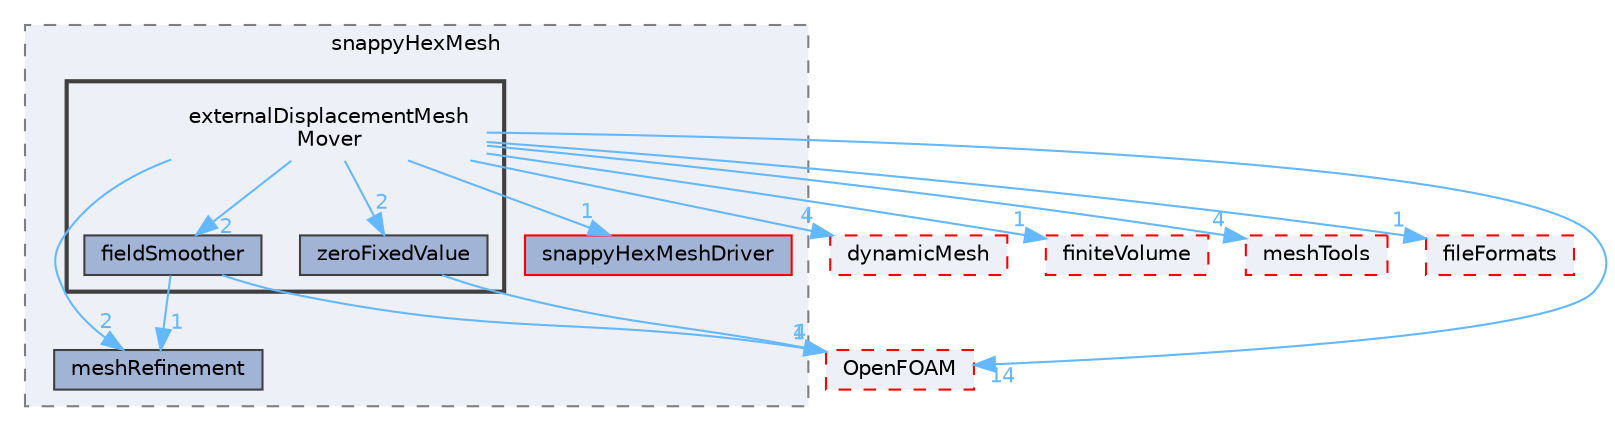 digraph "src/mesh/snappyHexMesh/externalDisplacementMeshMover"
{
 // LATEX_PDF_SIZE
  bgcolor="transparent";
  edge [fontname=Helvetica,fontsize=10,labelfontname=Helvetica,labelfontsize=10];
  node [fontname=Helvetica,fontsize=10,shape=box,height=0.2,width=0.4];
  compound=true
  subgraph clusterdir_b8488229094ef0b4d530549afea57c74 {
    graph [ bgcolor="#edf0f7", pencolor="grey50", label="snappyHexMesh", fontname=Helvetica,fontsize=10 style="filled,dashed", URL="dir_b8488229094ef0b4d530549afea57c74.html",tooltip=""]
  dir_8ccce68d8eb6c31356e7a13ae3680829 [label="meshRefinement", fillcolor="#a2b4d6", color="grey25", style="filled", URL="dir_8ccce68d8eb6c31356e7a13ae3680829.html",tooltip=""];
  dir_d9970e8864166451edb16d942f904562 [label="snappyHexMeshDriver", fillcolor="#a2b4d6", color="red", style="filled", URL="dir_d9970e8864166451edb16d942f904562.html",tooltip=""];
  subgraph clusterdir_f4c152d6f66387c0ffa38473b68db86b {
    graph [ bgcolor="#edf0f7", pencolor="grey25", label="", fontname=Helvetica,fontsize=10 style="filled,bold", URL="dir_f4c152d6f66387c0ffa38473b68db86b.html",tooltip=""]
    dir_f4c152d6f66387c0ffa38473b68db86b [shape=plaintext, label="externalDisplacementMesh\lMover"];
  dir_f93e88e09c7517c66b0ecc6dbc87a6f4 [label="fieldSmoother", fillcolor="#a2b4d6", color="grey25", style="filled", URL="dir_f93e88e09c7517c66b0ecc6dbc87a6f4.html",tooltip=""];
  dir_60af0f88b43715a1fa80fe697fbc9bf5 [label="zeroFixedValue", fillcolor="#a2b4d6", color="grey25", style="filled", URL="dir_60af0f88b43715a1fa80fe697fbc9bf5.html",tooltip=""];
  }
  }
  dir_63742796c427c97a292c80f7db71da36 [label="dynamicMesh", fillcolor="#edf0f7", color="red", style="filled,dashed", URL="dir_63742796c427c97a292c80f7db71da36.html",tooltip=""];
  dir_9bd15774b555cf7259a6fa18f99fe99b [label="finiteVolume", fillcolor="#edf0f7", color="red", style="filled,dashed", URL="dir_9bd15774b555cf7259a6fa18f99fe99b.html",tooltip=""];
  dir_ae30ad0bef50cf391b24c614251bb9fd [label="meshTools", fillcolor="#edf0f7", color="red", style="filled,dashed", URL="dir_ae30ad0bef50cf391b24c614251bb9fd.html",tooltip=""];
  dir_b05602f37bb521a7142c0a3e200b5f35 [label="fileFormats", fillcolor="#edf0f7", color="red", style="filled,dashed", URL="dir_b05602f37bb521a7142c0a3e200b5f35.html",tooltip=""];
  dir_c5473ff19b20e6ec4dfe5c310b3778a8 [label="OpenFOAM", fillcolor="#edf0f7", color="red", style="filled,dashed", URL="dir_c5473ff19b20e6ec4dfe5c310b3778a8.html",tooltip=""];
  dir_f4c152d6f66387c0ffa38473b68db86b->dir_60af0f88b43715a1fa80fe697fbc9bf5 [headlabel="2", labeldistance=1.5 headhref="dir_001220_004452.html" href="dir_001220_004452.html" color="steelblue1" fontcolor="steelblue1"];
  dir_f4c152d6f66387c0ffa38473b68db86b->dir_63742796c427c97a292c80f7db71da36 [headlabel="4", labeldistance=1.5 headhref="dir_001220_001086.html" href="dir_001220_001086.html" color="steelblue1" fontcolor="steelblue1"];
  dir_f4c152d6f66387c0ffa38473b68db86b->dir_8ccce68d8eb6c31356e7a13ae3680829 [headlabel="2", labeldistance=1.5 headhref="dir_001220_002375.html" href="dir_001220_002375.html" color="steelblue1" fontcolor="steelblue1"];
  dir_f4c152d6f66387c0ffa38473b68db86b->dir_9bd15774b555cf7259a6fa18f99fe99b [headlabel="1", labeldistance=1.5 headhref="dir_001220_001387.html" href="dir_001220_001387.html" color="steelblue1" fontcolor="steelblue1"];
  dir_f4c152d6f66387c0ffa38473b68db86b->dir_ae30ad0bef50cf391b24c614251bb9fd [headlabel="4", labeldistance=1.5 headhref="dir_001220_002382.html" href="dir_001220_002382.html" color="steelblue1" fontcolor="steelblue1"];
  dir_f4c152d6f66387c0ffa38473b68db86b->dir_b05602f37bb521a7142c0a3e200b5f35 [headlabel="1", labeldistance=1.5 headhref="dir_001220_001353.html" href="dir_001220_001353.html" color="steelblue1" fontcolor="steelblue1"];
  dir_f4c152d6f66387c0ffa38473b68db86b->dir_c5473ff19b20e6ec4dfe5c310b3778a8 [headlabel="14", labeldistance=1.5 headhref="dir_001220_002695.html" href="dir_001220_002695.html" color="steelblue1" fontcolor="steelblue1"];
  dir_f4c152d6f66387c0ffa38473b68db86b->dir_d9970e8864166451edb16d942f904562 [headlabel="1", labeldistance=1.5 headhref="dir_001220_003607.html" href="dir_001220_003607.html" color="steelblue1" fontcolor="steelblue1"];
  dir_f4c152d6f66387c0ffa38473b68db86b->dir_f93e88e09c7517c66b0ecc6dbc87a6f4 [headlabel="2", labeldistance=1.5 headhref="dir_001220_001344.html" href="dir_001220_001344.html" color="steelblue1" fontcolor="steelblue1"];
  dir_f93e88e09c7517c66b0ecc6dbc87a6f4->dir_8ccce68d8eb6c31356e7a13ae3680829 [headlabel="1", labeldistance=1.5 headhref="dir_001344_002375.html" href="dir_001344_002375.html" color="steelblue1" fontcolor="steelblue1"];
  dir_f93e88e09c7517c66b0ecc6dbc87a6f4->dir_c5473ff19b20e6ec4dfe5c310b3778a8 [headlabel="1", labeldistance=1.5 headhref="dir_001344_002695.html" href="dir_001344_002695.html" color="steelblue1" fontcolor="steelblue1"];
  dir_60af0f88b43715a1fa80fe697fbc9bf5->dir_c5473ff19b20e6ec4dfe5c310b3778a8 [headlabel="4", labeldistance=1.5 headhref="dir_004452_002695.html" href="dir_004452_002695.html" color="steelblue1" fontcolor="steelblue1"];
}
